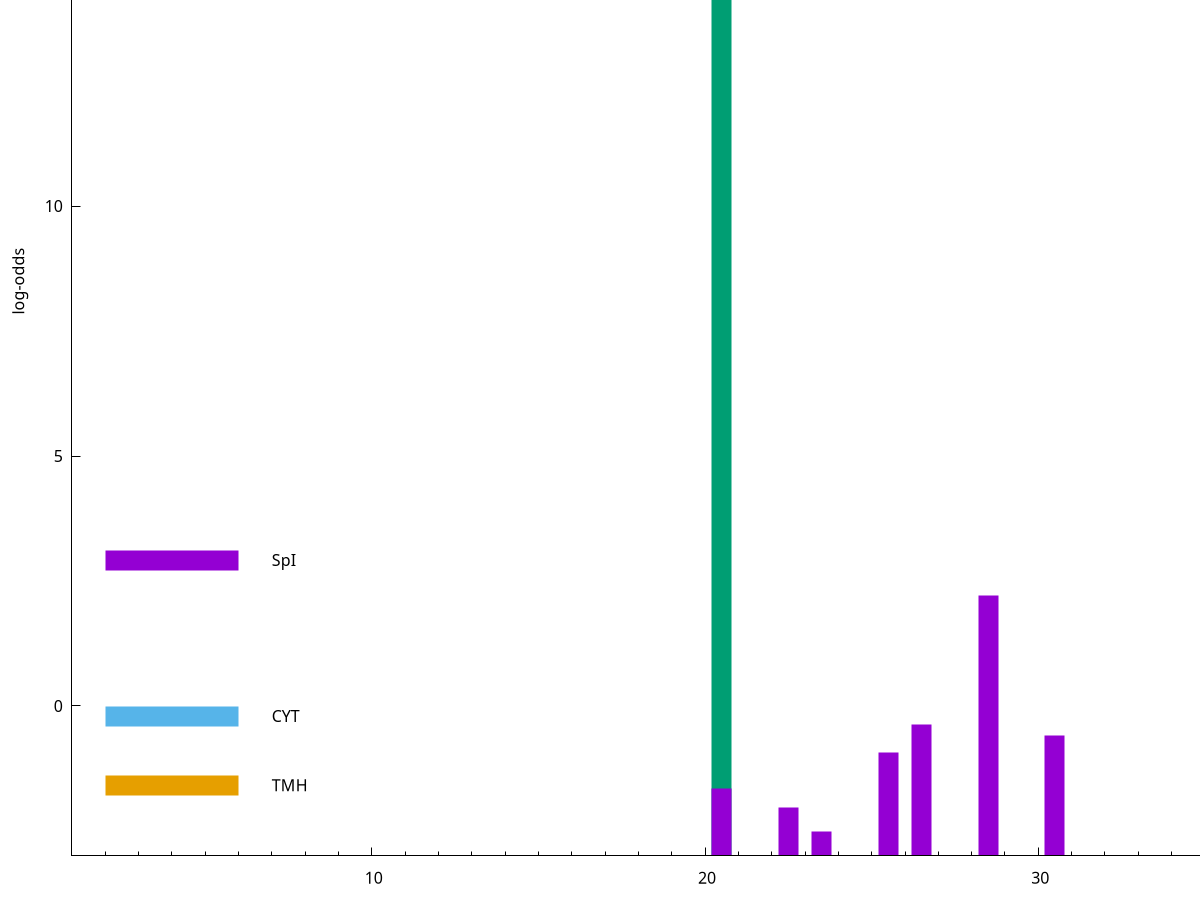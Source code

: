 set title "LipoP predictions for SRR5666395.gff"
set size 2., 1.4
set xrange [1:70] 
set mxtics 10
set yrange [-3:20]
set y2range [0:23]
set ylabel "log-odds"
set term postscript eps color solid "Helvetica" 30
set output "SRR5666395.gff10.eps"
set arrow from 2,14.4083 to 6,14.4083 nohead lt 2 lw 20
set label "SpII" at 7,14.4083
set arrow from 2,2.91846 to 6,2.91846 nohead lt 1 lw 20
set label "SpI" at 7,2.91846
set arrow from 2,-0.200913 to 6,-0.200913 nohead lt 3 lw 20
set label "CYT" at 7,-0.200913
set arrow from 2,-1.58457 to 6,-1.58457 nohead lt 4 lw 20
set label "TMH" at 7,-1.58457
set arrow from 2,14.4083 to 6,14.4083 nohead lt 2 lw 20
set label "SpII" at 7,14.4083
# NOTE: The scores below are the log-odds scores with the threshold
# NOTE: subtracted (a hack to make gnuplot make the histogram all
# NOTE: look nice).
plot "-" axes x1y2 title "" with impulses lt 2 lw 20, "-" axes x1y2 title "" with impulses lt 1 lw 20
20.500000 17.408300
e
28.500000 5.219490
26.500000 2.631245
30.500000 2.412642
25.500000 2.077015
20.500000 1.352610
22.500000 0.963860
23.500000 0.497530
e
exit
